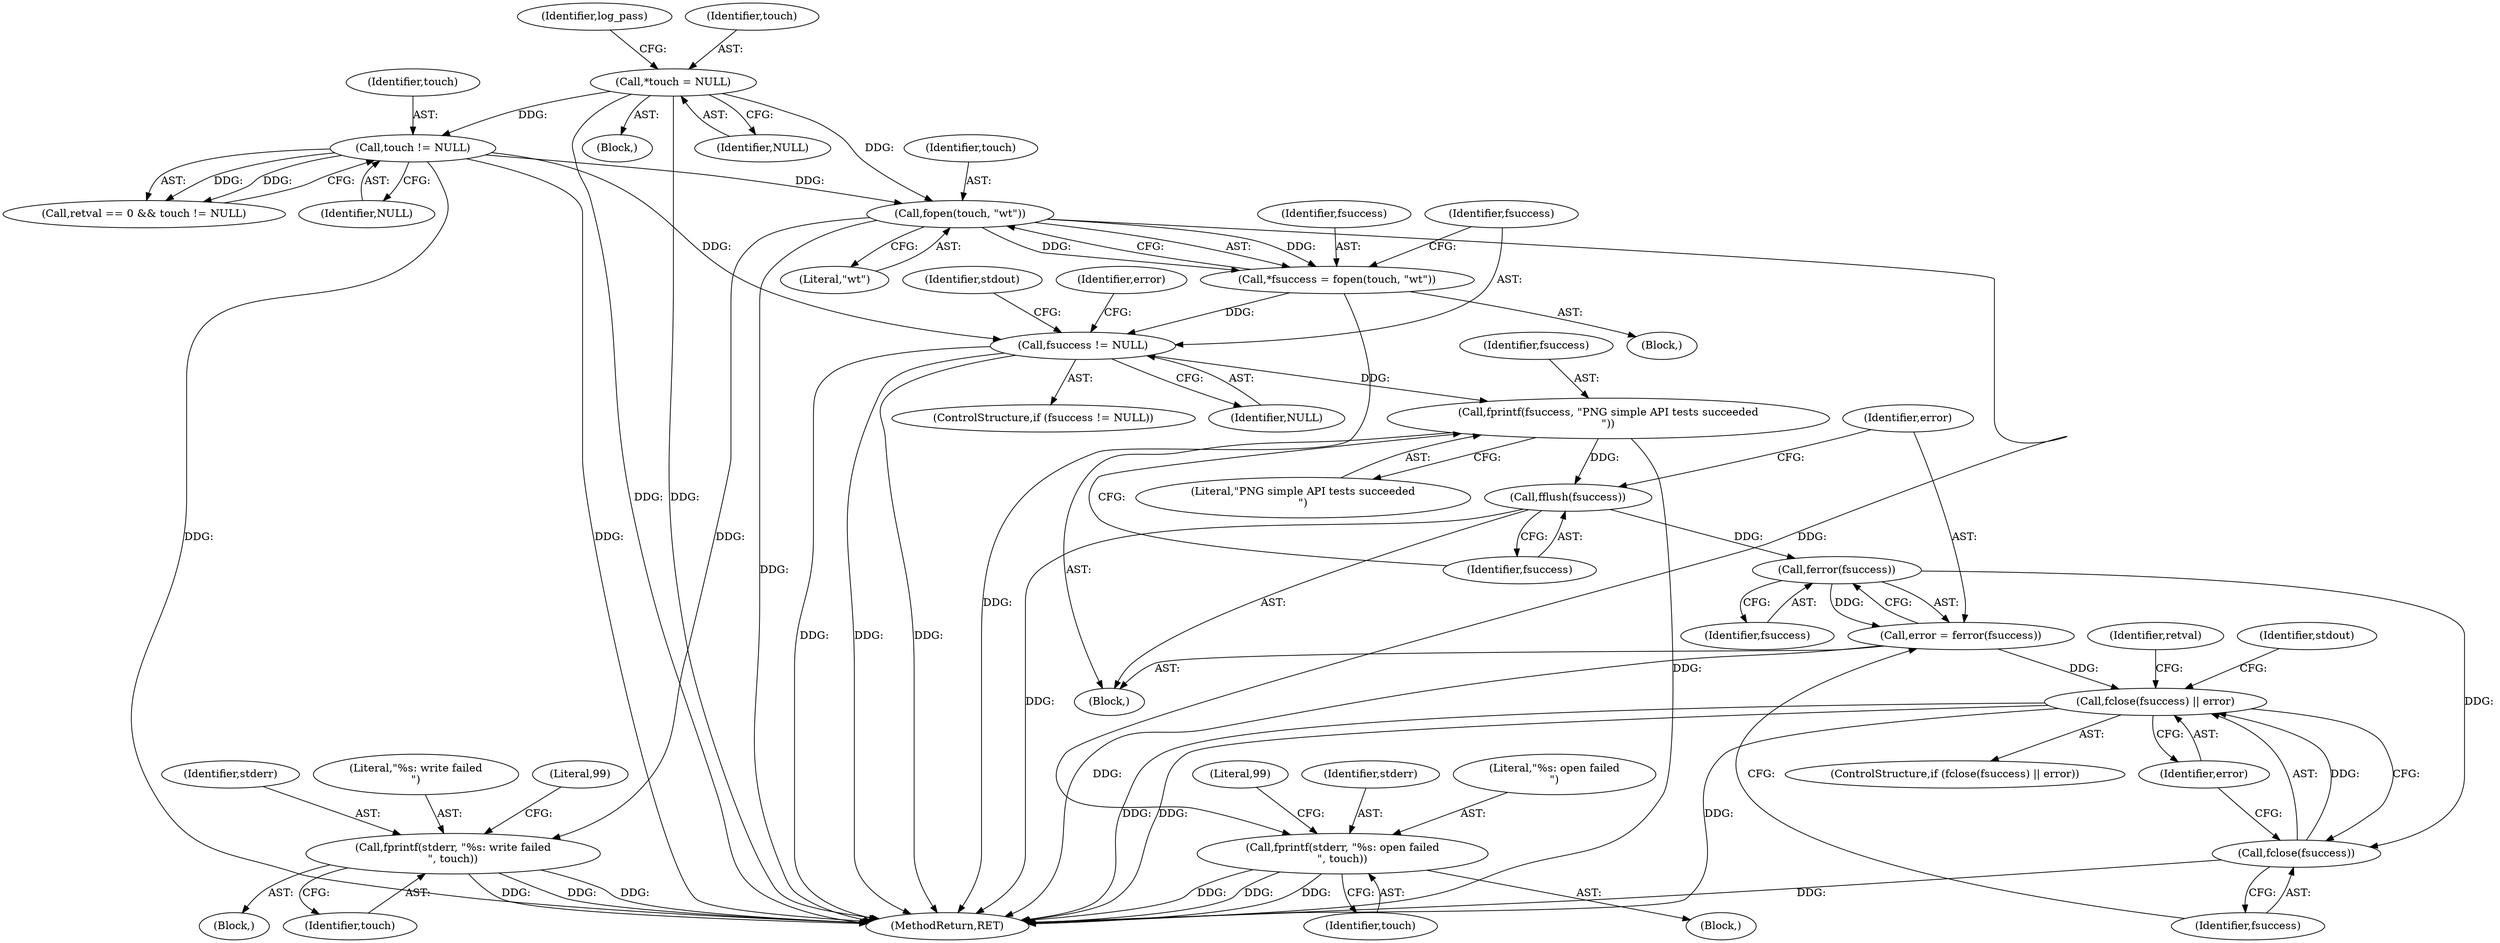 digraph "0_Android_9d4853418ab2f754c2b63e091c29c5529b8b86ca_29@API" {
"1000505" [label="(Call,fopen(touch, \"wt\"))"];
"1000116" [label="(Call,*touch = NULL)"];
"1000498" [label="(Call,touch != NULL)"];
"1000503" [label="(Call,*fsuccess = fopen(touch, \"wt\"))"];
"1000509" [label="(Call,fsuccess != NULL)"];
"1000517" [label="(Call,fprintf(fsuccess, \"PNG simple API tests succeeded\n\"))"];
"1000520" [label="(Call,fflush(fsuccess))"];
"1000524" [label="(Call,ferror(fsuccess))"];
"1000522" [label="(Call,error = ferror(fsuccess))"];
"1000527" [label="(Call,fclose(fsuccess) || error)"];
"1000528" [label="(Call,fclose(fsuccess))"];
"1000534" [label="(Call,fprintf(stderr, \"%s: write failed\n\", touch))"];
"1000544" [label="(Call,fprintf(stderr, \"%s: open failed\n\", touch))"];
"1000498" [label="(Call,touch != NULL)"];
"1000500" [label="(Identifier,NULL)"];
"1000547" [label="(Identifier,touch)"];
"1000549" [label="(Literal,99)"];
"1000534" [label="(Call,fprintf(stderr, \"%s: write failed\n\", touch))"];
"1000116" [label="(Call,*touch = NULL)"];
"1000499" [label="(Identifier,touch)"];
"1000510" [label="(Identifier,fsuccess)"];
"1000512" [label="(Block,)"];
"1000121" [label="(Identifier,log_pass)"];
"1000530" [label="(Identifier,error)"];
"1000501" [label="(Block,)"];
"1000526" [label="(ControlStructure,if (fclose(fsuccess) || error))"];
"1000544" [label="(Call,fprintf(stderr, \"%s: open failed\n\", touch))"];
"1000552" [label="(MethodReturn,RET)"];
"1000519" [label="(Literal,\"PNG simple API tests succeeded\n\")"];
"1000109" [label="(Block,)"];
"1000524" [label="(Call,ferror(fsuccess))"];
"1000535" [label="(Identifier,stderr)"];
"1000508" [label="(ControlStructure,if (fsuccess != NULL))"];
"1000531" [label="(Block,)"];
"1000537" [label="(Identifier,touch)"];
"1000503" [label="(Call,*fsuccess = fopen(touch, \"wt\"))"];
"1000506" [label="(Identifier,touch)"];
"1000520" [label="(Call,fflush(fsuccess))"];
"1000536" [label="(Literal,\"%s: write failed\n\")"];
"1000117" [label="(Identifier,touch)"];
"1000522" [label="(Call,error = ferror(fsuccess))"];
"1000529" [label="(Identifier,fsuccess)"];
"1000118" [label="(Identifier,NULL)"];
"1000511" [label="(Identifier,NULL)"];
"1000539" [label="(Literal,99)"];
"1000528" [label="(Call,fclose(fsuccess))"];
"1000517" [label="(Call,fprintf(fsuccess, \"PNG simple API tests succeeded\n\"))"];
"1000504" [label="(Identifier,fsuccess)"];
"1000545" [label="(Identifier,stderr)"];
"1000507" [label="(Literal,\"wt\")"];
"1000541" [label="(Block,)"];
"1000527" [label="(Call,fclose(fsuccess) || error)"];
"1000533" [label="(Identifier,stdout)"];
"1000525" [label="(Identifier,fsuccess)"];
"1000551" [label="(Identifier,retval)"];
"1000523" [label="(Identifier,error)"];
"1000521" [label="(Identifier,fsuccess)"];
"1000509" [label="(Call,fsuccess != NULL)"];
"1000543" [label="(Identifier,stdout)"];
"1000494" [label="(Call,retval == 0 && touch != NULL)"];
"1000518" [label="(Identifier,fsuccess)"];
"1000515" [label="(Identifier,error)"];
"1000546" [label="(Literal,\"%s: open failed\n\")"];
"1000505" [label="(Call,fopen(touch, \"wt\"))"];
"1000505" -> "1000503"  [label="AST: "];
"1000505" -> "1000507"  [label="CFG: "];
"1000506" -> "1000505"  [label="AST: "];
"1000507" -> "1000505"  [label="AST: "];
"1000503" -> "1000505"  [label="CFG: "];
"1000505" -> "1000552"  [label="DDG: "];
"1000505" -> "1000503"  [label="DDG: "];
"1000505" -> "1000503"  [label="DDG: "];
"1000116" -> "1000505"  [label="DDG: "];
"1000498" -> "1000505"  [label="DDG: "];
"1000505" -> "1000534"  [label="DDG: "];
"1000505" -> "1000544"  [label="DDG: "];
"1000116" -> "1000109"  [label="AST: "];
"1000116" -> "1000118"  [label="CFG: "];
"1000117" -> "1000116"  [label="AST: "];
"1000118" -> "1000116"  [label="AST: "];
"1000121" -> "1000116"  [label="CFG: "];
"1000116" -> "1000552"  [label="DDG: "];
"1000116" -> "1000552"  [label="DDG: "];
"1000116" -> "1000498"  [label="DDG: "];
"1000498" -> "1000494"  [label="AST: "];
"1000498" -> "1000500"  [label="CFG: "];
"1000499" -> "1000498"  [label="AST: "];
"1000500" -> "1000498"  [label="AST: "];
"1000494" -> "1000498"  [label="CFG: "];
"1000498" -> "1000552"  [label="DDG: "];
"1000498" -> "1000552"  [label="DDG: "];
"1000498" -> "1000494"  [label="DDG: "];
"1000498" -> "1000494"  [label="DDG: "];
"1000498" -> "1000509"  [label="DDG: "];
"1000503" -> "1000501"  [label="AST: "];
"1000504" -> "1000503"  [label="AST: "];
"1000510" -> "1000503"  [label="CFG: "];
"1000503" -> "1000552"  [label="DDG: "];
"1000503" -> "1000509"  [label="DDG: "];
"1000509" -> "1000508"  [label="AST: "];
"1000509" -> "1000511"  [label="CFG: "];
"1000510" -> "1000509"  [label="AST: "];
"1000511" -> "1000509"  [label="AST: "];
"1000515" -> "1000509"  [label="CFG: "];
"1000543" -> "1000509"  [label="CFG: "];
"1000509" -> "1000552"  [label="DDG: "];
"1000509" -> "1000552"  [label="DDG: "];
"1000509" -> "1000552"  [label="DDG: "];
"1000509" -> "1000517"  [label="DDG: "];
"1000517" -> "1000512"  [label="AST: "];
"1000517" -> "1000519"  [label="CFG: "];
"1000518" -> "1000517"  [label="AST: "];
"1000519" -> "1000517"  [label="AST: "];
"1000521" -> "1000517"  [label="CFG: "];
"1000517" -> "1000552"  [label="DDG: "];
"1000517" -> "1000520"  [label="DDG: "];
"1000520" -> "1000512"  [label="AST: "];
"1000520" -> "1000521"  [label="CFG: "];
"1000521" -> "1000520"  [label="AST: "];
"1000523" -> "1000520"  [label="CFG: "];
"1000520" -> "1000552"  [label="DDG: "];
"1000520" -> "1000524"  [label="DDG: "];
"1000524" -> "1000522"  [label="AST: "];
"1000524" -> "1000525"  [label="CFG: "];
"1000525" -> "1000524"  [label="AST: "];
"1000522" -> "1000524"  [label="CFG: "];
"1000524" -> "1000522"  [label="DDG: "];
"1000524" -> "1000528"  [label="DDG: "];
"1000522" -> "1000512"  [label="AST: "];
"1000523" -> "1000522"  [label="AST: "];
"1000529" -> "1000522"  [label="CFG: "];
"1000522" -> "1000552"  [label="DDG: "];
"1000522" -> "1000527"  [label="DDG: "];
"1000527" -> "1000526"  [label="AST: "];
"1000527" -> "1000528"  [label="CFG: "];
"1000527" -> "1000530"  [label="CFG: "];
"1000528" -> "1000527"  [label="AST: "];
"1000530" -> "1000527"  [label="AST: "];
"1000533" -> "1000527"  [label="CFG: "];
"1000551" -> "1000527"  [label="CFG: "];
"1000527" -> "1000552"  [label="DDG: "];
"1000527" -> "1000552"  [label="DDG: "];
"1000527" -> "1000552"  [label="DDG: "];
"1000528" -> "1000527"  [label="DDG: "];
"1000528" -> "1000529"  [label="CFG: "];
"1000529" -> "1000528"  [label="AST: "];
"1000530" -> "1000528"  [label="CFG: "];
"1000528" -> "1000552"  [label="DDG: "];
"1000534" -> "1000531"  [label="AST: "];
"1000534" -> "1000537"  [label="CFG: "];
"1000535" -> "1000534"  [label="AST: "];
"1000536" -> "1000534"  [label="AST: "];
"1000537" -> "1000534"  [label="AST: "];
"1000539" -> "1000534"  [label="CFG: "];
"1000534" -> "1000552"  [label="DDG: "];
"1000534" -> "1000552"  [label="DDG: "];
"1000534" -> "1000552"  [label="DDG: "];
"1000544" -> "1000541"  [label="AST: "];
"1000544" -> "1000547"  [label="CFG: "];
"1000545" -> "1000544"  [label="AST: "];
"1000546" -> "1000544"  [label="AST: "];
"1000547" -> "1000544"  [label="AST: "];
"1000549" -> "1000544"  [label="CFG: "];
"1000544" -> "1000552"  [label="DDG: "];
"1000544" -> "1000552"  [label="DDG: "];
"1000544" -> "1000552"  [label="DDG: "];
}
